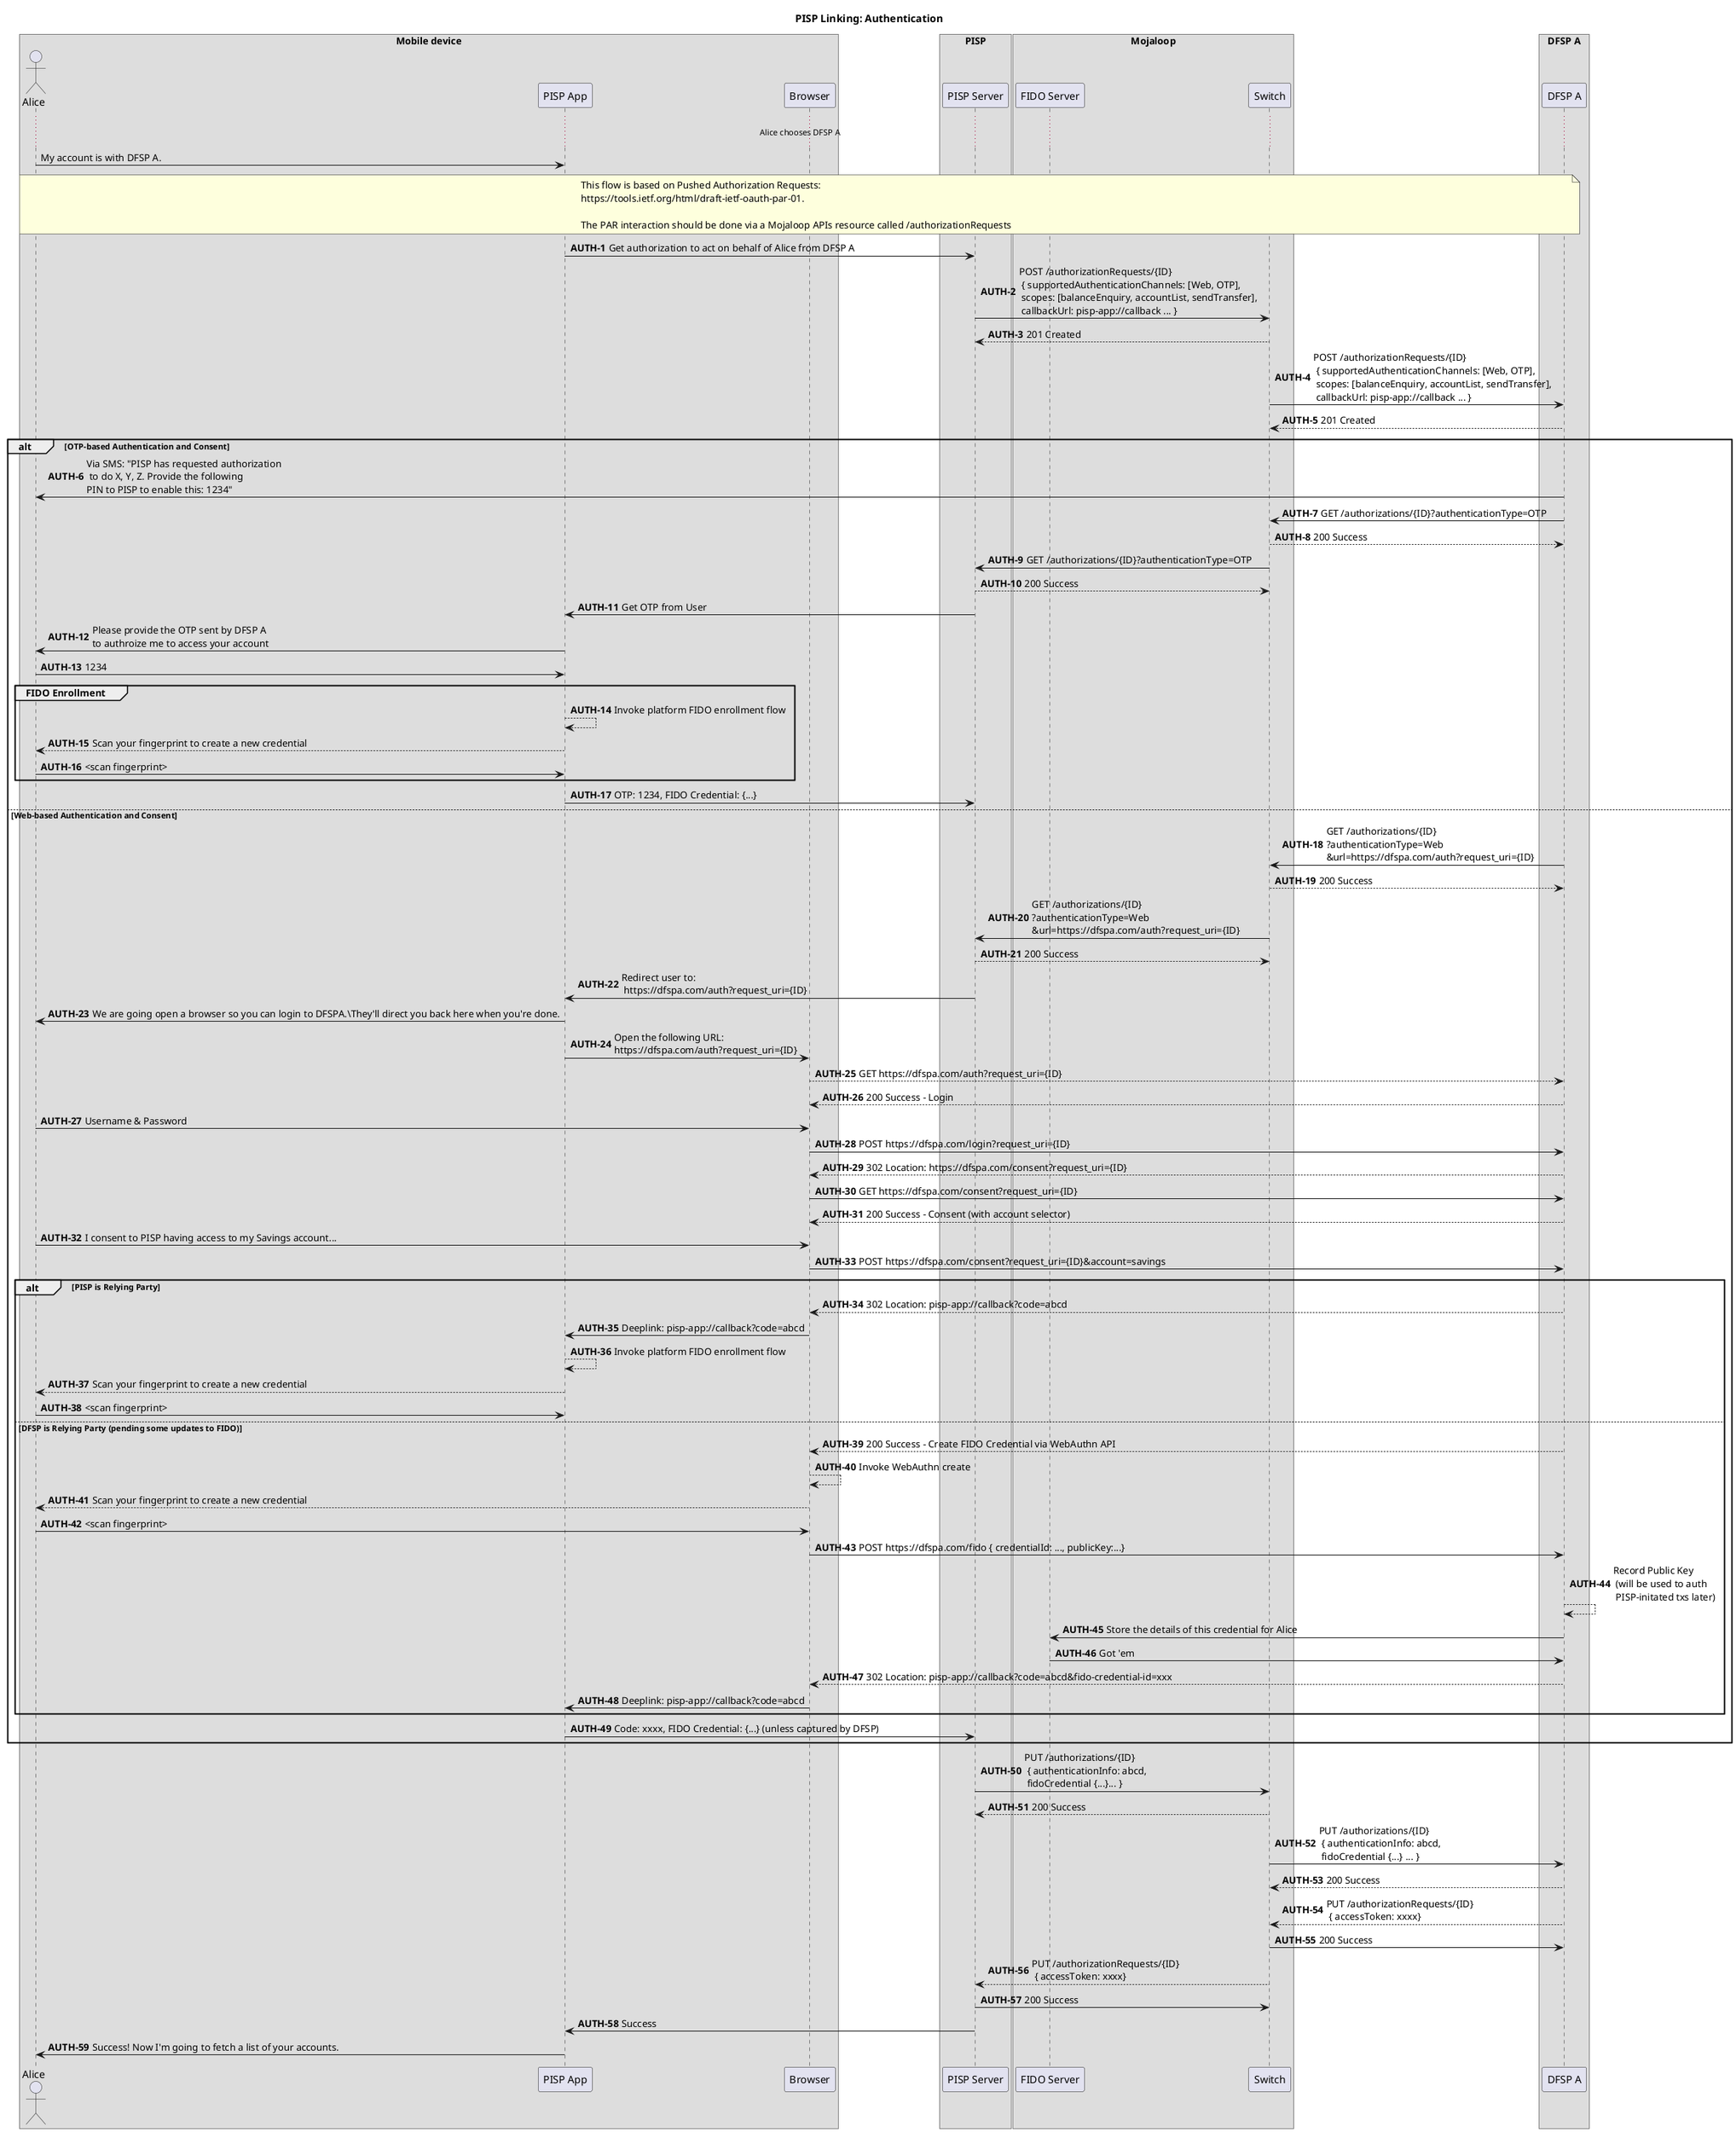 @startuml
title PISP Linking: Authentication
box "Mobile device"
    actor Alice
    participant "PISP App" as App
    participant "Browser" as Browser
    
end box
box "PISP"
participant "PISP Server" as Server
end box
box "Mojaloop"
    participant "FIDO Server" as FIDO
    participant Switch
end box
box "DFSP A"
    participant "DFSP A" as DFSP
end box

... Alice chooses DFSP A ...

Alice -> App: My account is with DFSP A.

autonumber 1 "<b>AUTH-#</b>"
note over Alice, DFSP
    This flow is based on Pushed Authorization Requests:
    https://tools.ietf.org/html/draft-ietf-oauth-par-01.

    The PAR interaction should be done via a Mojaloop APIs resource called /authorizationRequests
end note

    App -> Server: Get authorization to act on behalf of Alice from DFSP A
    Server -> Switch: POST /authorizationRequests/{ID}\n { supportedAuthenticationChannels: [Web, OTP],\n scopes: [balanceEnquiry, accountList, sendTransfer],\n callbackUrl: pisp-app://callback ... }
    Switch --> Server: 201 Created
    Switch -> DFSP: POST /authorizationRequests/{ID}\n { supportedAuthenticationChannels: [Web, OTP],\n scopes: [balanceEnquiry, accountList, sendTransfer],\n callbackUrl: pisp-app://callback ... }
    DFSP --> Switch: 201 Created

alt OTP-based Authentication and Consent
    DFSP -> Alice: Via SMS: "PISP has requested authorization\n to do X, Y, Z. Provide the following \nPIN to PISP to enable this: 1234"
    DFSP -> Switch: GET /authorizations/{ID}?authenticationType=OTP
    Switch --> DFSP: 200 Success
    Switch -> Server: GET /authorizations/{ID}?authenticationType=OTP
    Server --> Switch: 200 Success
    Server -> App: Get OTP from User
    App -> Alice: Please provide the OTP sent by DFSP A \nto authroize me to access your account
    Alice -> App: 1234
    group FIDO Enrollment
        App --> App: Invoke platform FIDO enrollment flow
        App --> Alice: Scan your fingerprint to create a new credential
        Alice -> App: <scan fingerprint>    
    end
    App -> Server: OTP: 1234, FIDO Credential: {...}
else Web-based Authentication and Consent
    DFSP -> Switch: GET /authorizations/{ID}\n?authenticationType=Web\n&url=https://dfspa.com/auth?request_uri={ID}
    Switch --> DFSP: 200 Success
    Switch -> Server: GET /authorizations/{ID}\n?authenticationType=Web\n&url=https://dfspa.com/auth?request_uri={ID}
    Server --> Switch: 200 Success
    Server -> App: Redirect user to:\n https://dfspa.com/auth?request_uri={ID}
    App -> Alice: We are going open a browser so you can login to DFSPA.\They'll direct you back here when you're done.
    App -> Browser: Open the following URL: \nhttps://dfspa.com/auth?request_uri={ID}
    Browser --> DFSP: GET https://dfspa.com/auth?request_uri={ID}
    DFSP --> Browser: 200 Success - Login
    Alice -> Browser: Username & Password
    Browser -> DFSP: POST https://dfspa.com/login?request_uri={ID}
    DFSP --> Browser: 302 Location: https://dfspa.com/consent?request_uri={ID}
    Browser -> DFSP: GET https://dfspa.com/consent?request_uri={ID}
    DFSP --> Browser: 200 Success - Consent (with account selector)
    Alice -> Browser: I consent to PISP having access to my Savings account...
    Browser -> DFSP: POST https://dfspa.com/consent?request_uri={ID}&account=savings
    alt PISP is Relying Party
        DFSP --> Browser: 302 Location: pisp-app://callback?code=abcd
        Browser -> App: Deeplink: pisp-app://callback?code=abcd
        App --> App: Invoke platform FIDO enrollment flow
        App --> Alice: Scan your fingerprint to create a new credential
        Alice -> App: <scan fingerprint>
    else DFSP is Relying Party (pending some updates to FIDO)
        DFSP --> Browser: 200 Success - Create FIDO Credential via WebAuthn API
        Browser --> Browser: Invoke WebAuthn create
        Browser --> Alice: Scan your fingerprint to create a new credential
        Alice -> Browser: <scan fingerprint>
        Browser -> DFSP: POST https://dfspa.com/fido { credentialId: ..., publicKey:...}
        DFSP --> DFSP: Record Public Key\n (will be used to auth \n PISP-initated txs later)
        DFSP -> FIDO: Store the details of this credential for Alice
        FIDO -> DFSP: Got 'em
        DFSP --> Browser: 302 Location: pisp-app://callback?code=abcd&fido-credential-id=xxx
        Browser -> App: Deeplink: pisp-app://callback?code=abcd
    end
    App -> Server: Code: xxxx, FIDO Credential: {...} (unless captured by DFSP)
end
    Server -> Switch: PUT /authorizations/{ID}\n { authenticationInfo: abcd, \n fidoCredential {...}... }
    Switch --> Server: 200 Success
    Switch -> DFSP: PUT /authorizations/{ID}\n { authenticationInfo: abcd, \n fidoCredential {...} ... }
    DFSP --> Switch: 200 Success
    DFSP --> Switch: PUT /authorizationRequests/{ID}\n { accessToken: xxxx}
    Switch -> DFSP: 200 Success
    Switch --> Server: PUT /authorizationRequests/{ID}\n { accessToken: xxxx}
    Server -> Switch: 200 Success
    Server -> App: Success
    App -> Alice: Success! Now I'm going to fetch a list of your accounts.
@enduml
